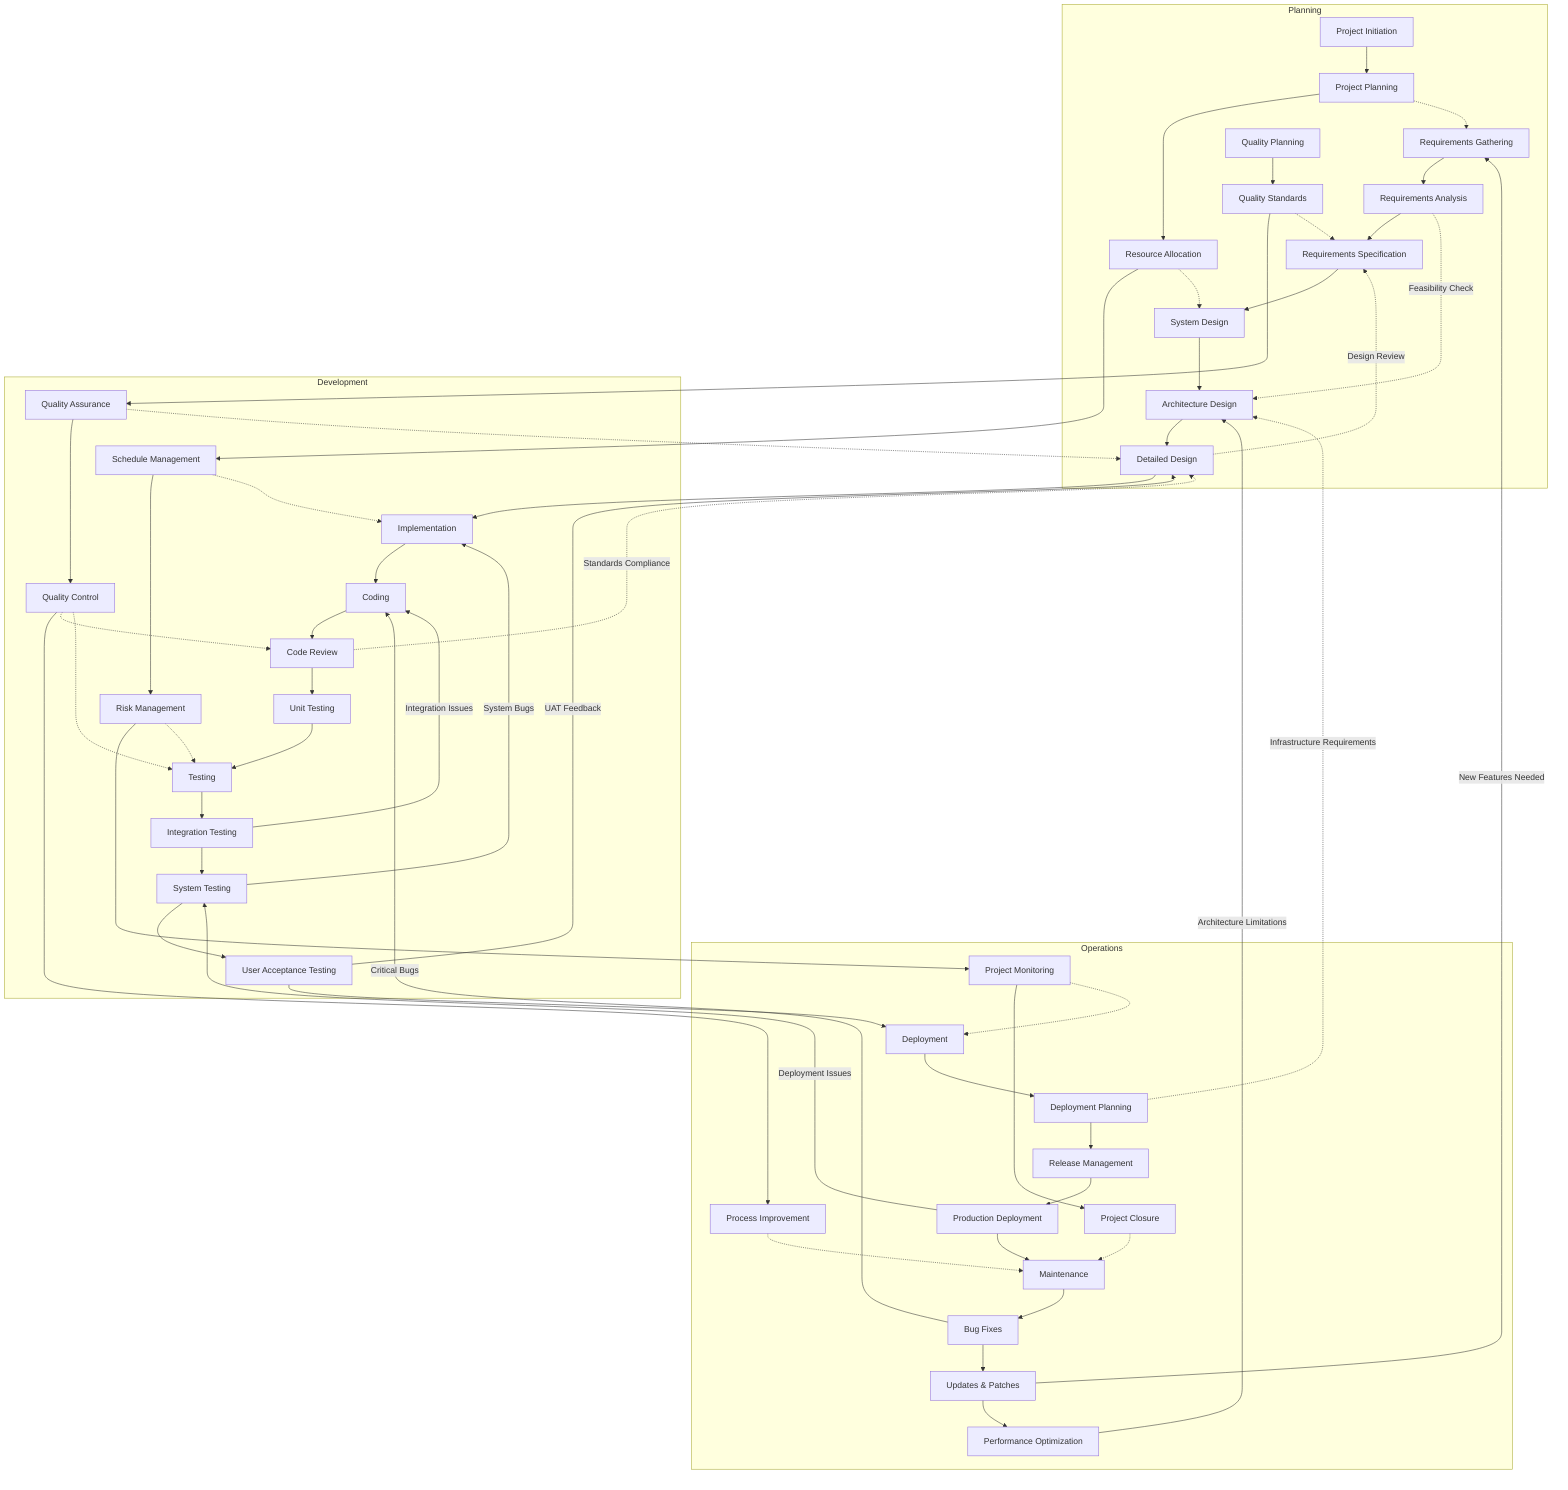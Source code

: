 flowchart TD
    A[Requirements Gathering] --> A1[Requirements Analysis]
    A1 --> A2[Requirements Specification]
    A2 --> B[System Design]
    B --> B1[Architecture Design]
    B1 --> B2[Detailed Design]
    B2 --> C[Implementation]
    C --> C1[Coding]
    C1 --> C2[Code Review]
    C2 --> C3[Unit Testing]
    C3 --> D[Testing]
    D --> D1[Integration Testing]
    D1 --> D2[System Testing]
    D2 --> D3[User Acceptance Testing]
    D3 --> E[Deployment]
    E --> E1[Deployment Planning]
    E1 --> E2[Release Management]
    E2 --> E3[Production Deployment]
    E3 --> F[Maintenance]
    F --> F1[Bug Fixes]
    F1 --> F2[Updates & Patches]
    F2 --> F3[Performance Optimization]
    D1 -->|Integration Issues| C1
    D2 -->|System Bugs| C
    D3 -->|UAT Feedback| B2
    E3 -->|Deployment Issues| D2
    F1 -->|Critical Bugs| C1
    F2 -->|New Features Needed| A
    F3 -->|Architecture Limitations| B1
    A1 -.->|Feasibility Check| B1
    B2 -.->|Design Review| A2
    C2 -.->|Standards Compliance| B2
    E1 -.->|Infrastructure Requirements| B1
    PM[Project Initiation] --> PM1[Project Planning]
    PM1 --> PM2[Resource Allocation]
    PM2 --> PM3[Schedule Management]
    PM3 --> PM4[Risk Management]
    PM4 --> PM5[Project Monitoring]
    PM5 --> PM6[Project Closure]
    PM1 -.-> A
    PM2 -.-> B
    PM3 -.-> C
    PM4 -.-> D
    PM5 -.-> E
    PM6 -.-> F
    QA[Quality Planning] --> QA1[Quality Standards]
    QA1 --> QA2[Quality Assurance]
    QA2 --> QA3[Quality Control]
    QA3 --> QA4[Process Improvement]
    QA1 -.-> A2
    QA2 -.-> B2
    QA3 -.-> C2
    QA3 -.-> D
    QA4 -.-> F

subgraph Planning
A
A1
A2
B
B1
B2
PM
PM1
PM2
QA
QA1
end

subgraph Development
C
C1
C2
C3
D
D1
D2
D3
PM3
PM4
QA2
QA3
end

subgraph Operations
E
E1
E2
E3
F
F1
F2
F3
PM5
PM6
QA4
end